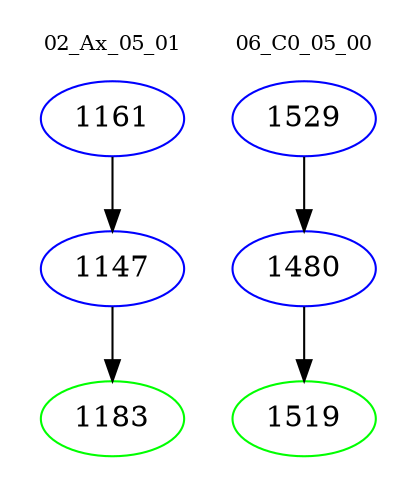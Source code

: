 digraph{
subgraph cluster_0 {
color = white
label = "02_Ax_05_01";
fontsize=10;
T0_1161 [label="1161", color="blue"]
T0_1161 -> T0_1147 [color="black"]
T0_1147 [label="1147", color="blue"]
T0_1147 -> T0_1183 [color="black"]
T0_1183 [label="1183", color="green"]
}
subgraph cluster_1 {
color = white
label = "06_C0_05_00";
fontsize=10;
T1_1529 [label="1529", color="blue"]
T1_1529 -> T1_1480 [color="black"]
T1_1480 [label="1480", color="blue"]
T1_1480 -> T1_1519 [color="black"]
T1_1519 [label="1519", color="green"]
}
}
